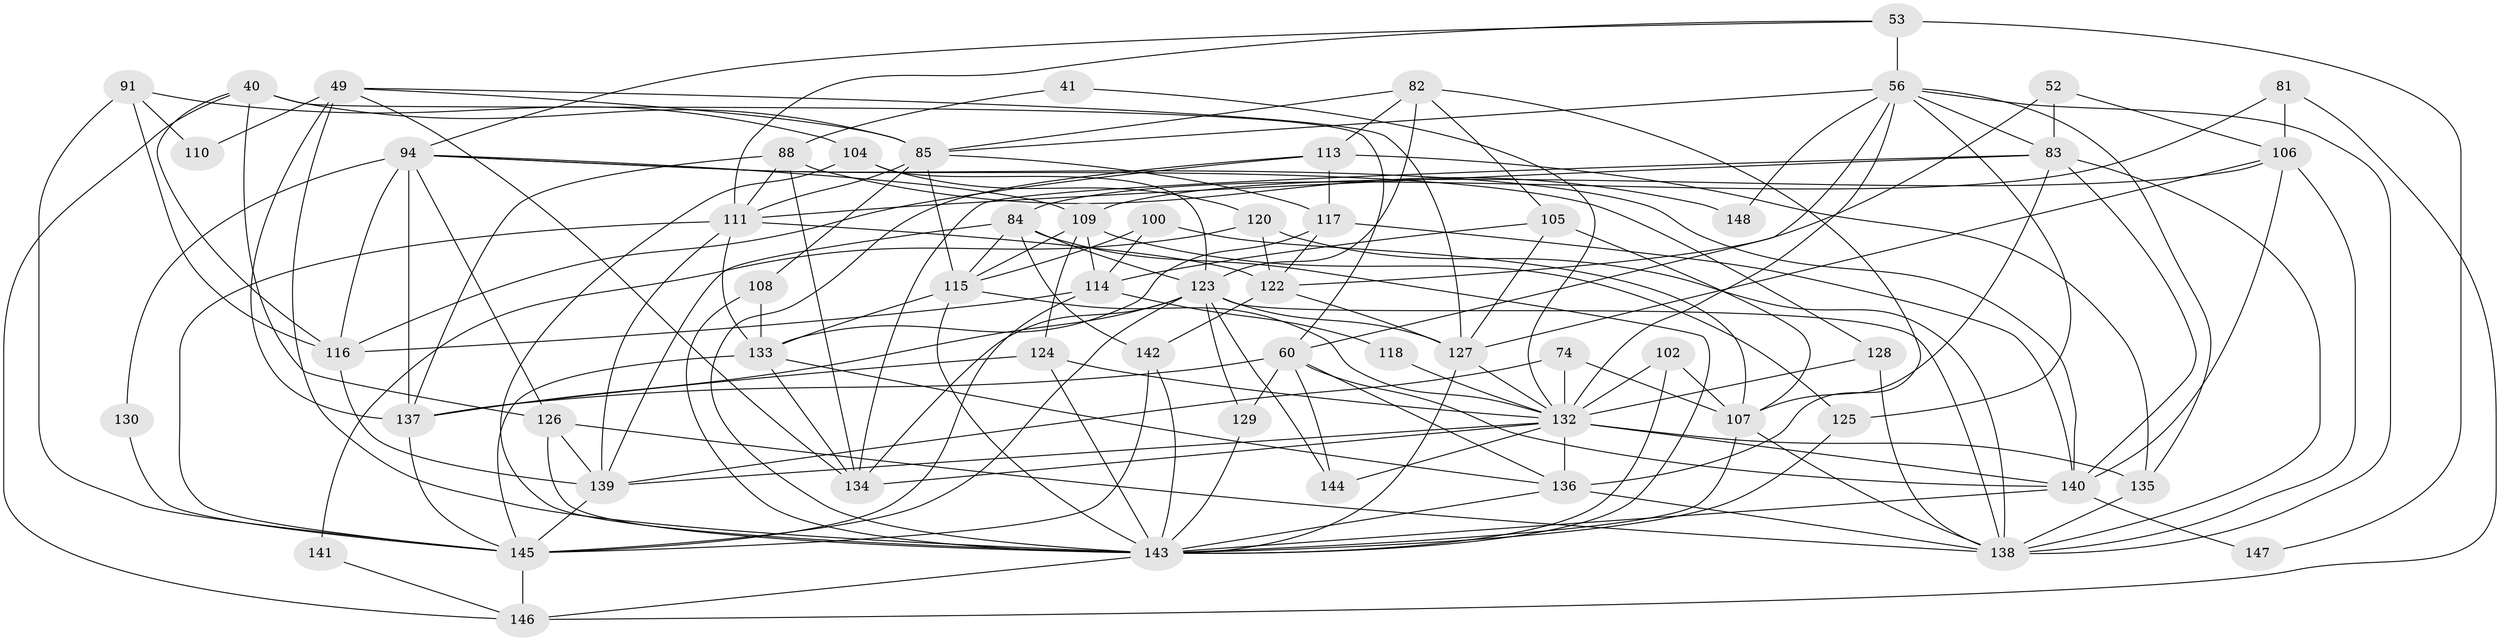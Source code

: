 // original degree distribution, {2: 0.13513513513513514, 3: 0.25675675675675674, 4: 0.2702702702702703, 5: 0.21621621621621623, 6: 0.07432432432432433, 7: 0.033783783783783786, 8: 0.006756756756756757, 9: 0.006756756756756757}
// Generated by graph-tools (version 1.1) at 2025/54/03/04/25 21:54:55]
// undirected, 59 vertices, 162 edges
graph export_dot {
graph [start="1"]
  node [color=gray90,style=filled];
  40 [super="+34"];
  41;
  49 [super="+8+48"];
  52;
  53;
  56 [super="+27+25+29"];
  60;
  74 [super="+54"];
  81;
  82 [super="+76"];
  83 [super="+79"];
  84 [super="+57"];
  85 [super="+47"];
  88 [super="+19"];
  91;
  94 [super="+72"];
  100;
  102;
  104;
  105;
  106 [super="+4"];
  107 [super="+67"];
  108;
  109 [super="+86"];
  110;
  111 [super="+15+3+22"];
  113 [super="+28"];
  114 [super="+26"];
  115 [super="+10"];
  116 [super="+23+80"];
  117 [super="+51"];
  118;
  120;
  122 [super="+16"];
  123 [super="+112+96"];
  124 [super="+68"];
  125 [super="+18"];
  126 [super="+50"];
  127 [super="+5+87"];
  128 [super="+46+92"];
  129 [super="+32"];
  130;
  132 [super="+30+78+73"];
  133 [super="+131+55"];
  134 [super="+95+63"];
  135 [super="+93"];
  136 [super="+75"];
  137 [super="+33+99"];
  138 [super="+103+42+101"];
  139 [super="+21+66"];
  140 [super="+36"];
  141;
  142 [super="+13"];
  143 [super="+121+90+65+119"];
  144;
  145 [super="+38+69+77"];
  146 [super="+44"];
  147 [super="+70"];
  148;
  40 -- 126;
  40 -- 60 [weight=2];
  40 -- 146;
  40 -- 85;
  40 -- 116;
  41 -- 132;
  41 -- 88;
  49 -- 127 [weight=2];
  49 -- 110;
  49 -- 85;
  49 -- 137;
  49 -- 134;
  49 -- 143 [weight=2];
  52 -- 122;
  52 -- 106;
  52 -- 83;
  53 -- 111;
  53 -- 147 [weight=2];
  53 -- 56;
  53 -- 94;
  56 -- 135;
  56 -- 83;
  56 -- 148;
  56 -- 125;
  56 -- 60;
  56 -- 85;
  56 -- 132 [weight=2];
  56 -- 138;
  60 -- 137;
  60 -- 140;
  60 -- 144;
  60 -- 129;
  60 -- 136;
  74 -- 132 [weight=2];
  74 -- 107;
  74 -- 139;
  81 -- 146;
  81 -- 84;
  81 -- 106;
  82 -- 136;
  82 -- 113;
  82 -- 85;
  82 -- 105;
  82 -- 123;
  83 -- 107 [weight=2];
  83 -- 111 [weight=2];
  83 -- 140;
  83 -- 134;
  83 -- 138;
  84 -- 142 [weight=2];
  84 -- 115;
  84 -- 139;
  84 -- 143;
  84 -- 123;
  85 -- 115 [weight=2];
  85 -- 108;
  85 -- 111;
  85 -- 117;
  88 -- 134 [weight=3];
  88 -- 137;
  88 -- 148;
  88 -- 111;
  91 -- 104;
  91 -- 110;
  91 -- 116;
  91 -- 145;
  94 -- 137 [weight=2];
  94 -- 128;
  94 -- 130;
  94 -- 140;
  94 -- 116 [weight=2];
  94 -- 126;
  94 -- 109;
  100 -- 115;
  100 -- 114;
  100 -- 107;
  102 -- 132 [weight=2];
  102 -- 107;
  102 -- 143;
  104 -- 120;
  104 -- 143 [weight=2];
  104 -- 123;
  105 -- 127;
  105 -- 107;
  105 -- 114;
  106 -- 138 [weight=3];
  106 -- 140 [weight=2];
  106 -- 109;
  106 -- 127;
  107 -- 143 [weight=2];
  107 -- 138;
  108 -- 133;
  108 -- 143;
  109 -- 115;
  109 -- 114 [weight=2];
  109 -- 125;
  109 -- 124;
  111 -- 122 [weight=2];
  111 -- 139;
  111 -- 133 [weight=2];
  111 -- 145;
  113 -- 116;
  113 -- 135;
  113 -- 117;
  113 -- 143;
  114 -- 116;
  114 -- 118;
  114 -- 145;
  115 -- 133;
  115 -- 132 [weight=2];
  115 -- 143;
  116 -- 139 [weight=2];
  117 -- 140;
  117 -- 122;
  117 -- 133;
  118 -- 132;
  120 -- 141;
  120 -- 122;
  120 -- 138;
  122 -- 127;
  122 -- 142;
  123 -- 137;
  123 -- 134 [weight=2];
  123 -- 127 [weight=2];
  123 -- 129;
  123 -- 138 [weight=2];
  123 -- 144;
  123 -- 145 [weight=3];
  124 -- 132 [weight=2];
  124 -- 137 [weight=2];
  124 -- 143 [weight=3];
  125 -- 143 [weight=2];
  126 -- 138;
  126 -- 139;
  126 -- 143;
  127 -- 132;
  127 -- 143;
  128 -- 132 [weight=2];
  128 -- 138;
  129 -- 143;
  130 -- 145;
  132 -- 135 [weight=3];
  132 -- 140 [weight=2];
  132 -- 136 [weight=2];
  132 -- 139;
  132 -- 144;
  132 -- 134 [weight=2];
  133 -- 136;
  133 -- 145;
  133 -- 134;
  135 -- 138;
  136 -- 143;
  136 -- 138;
  137 -- 145 [weight=2];
  139 -- 145;
  140 -- 147 [weight=2];
  140 -- 143 [weight=2];
  141 -- 146;
  142 -- 145;
  142 -- 143;
  143 -- 146;
  145 -- 146;
}
